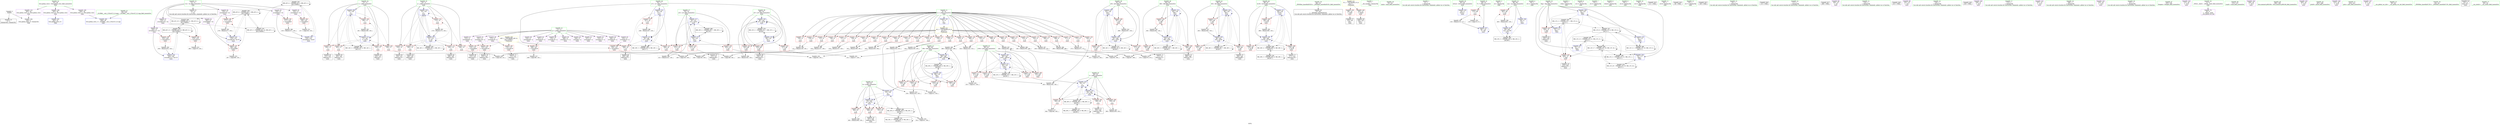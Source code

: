 digraph "SVFG" {
	label="SVFG";

	Node0x5569277d4e20 [shape=record,color=grey,label="{NodeID: 0\nNullPtr}"];
	Node0x5569277d4e20 -> Node0x5569277d5190[style=solid];
	Node0x5569277d4e20 -> Node0x5569277d7ec0[style=solid];
	Node0x5569277d7610 [shape=record,color=red,label="{NodeID: 194\n236\<--235\n\<--arrayidx53\nmain\n}"];
	Node0x5569277d7610 -> Node0x5569277e6c00[style=solid];
	Node0x5569277a82a0 [shape=record,color=red,label="{NodeID: 111\n129\<--8\n\<--n\nmain\n}"];
	Node0x5569277a82a0 -> Node0x5569277e5580[style=solid];
	Node0x5569277a9300 [shape=record,color=green,label="{NodeID: 28\n48\<--54\n_ZNSt8ios_base4InitD1Ev\<--_ZNSt8ios_base4InitD1Ev_field_insensitive\n}"];
	Node0x5569277a9300 -> Node0x5569277d53c0[style=solid];
	Node0x5569277e5d00 [shape=record,color=grey,label="{NodeID: 305\n324 = Binary(322, 323, )\n}"];
	Node0x5569277e5d00 -> Node0x5569277e8100[style=solid];
	Node0x5569277d8d90 [shape=record,color=blue,label="{NodeID: 222\n82\<--126\nj63\<--\nmain\n}"];
	Node0x5569277d8d90 -> Node0x5569277dbc60[style=dashed];
	Node0x5569277d8d90 -> Node0x5569277dbd30[style=dashed];
	Node0x5569277d8d90 -> Node0x5569277dbe00[style=dashed];
	Node0x5569277d8d90 -> Node0x5569277d9340[style=dashed];
	Node0x5569277d8d90 -> Node0x5569277ff6a0[style=dashed];
	Node0x5569277da810 [shape=record,color=red,label="{NodeID: 139\n99\<--20\n\<--stdin\nmain\n}"];
	Node0x5569277da810 -> Node0x5569277d54c0[style=solid];
	Node0x5569277d53c0 [shape=record,color=black,label="{NodeID: 56\n47\<--48\n\<--_ZNSt8ios_base4InitD1Ev\nCan only get source location for instruction, argument, global var or function.}"];
	Node0x5569277e8700 [shape=record,color=grey,label="{NodeID: 333\n335 = cmp(331, 334, )\n}"];
	Node0x5569277dbed0 [shape=record,color=red,label="{NodeID: 167\n262\<--84\n\<--i68\nmain\n}"];
	Node0x5569277dbed0 -> Node0x5569277e7080[style=solid];
	Node0x5569277d6ab0 [shape=record,color=purple,label="{NodeID: 84\n164\<--11\narrayidx18\<--g\nmain\n}"];
	Node0x5569277a1830 [shape=record,color=green,label="{NodeID: 1\n7\<--1\n__dso_handle\<--dummyObj\nGlob }"];
	Node0x5569277d76e0 [shape=record,color=red,label="{NodeID: 195\n274\<--273\n\<--arrayidx76\nmain\n}"];
	Node0x5569277d76e0 -> Node0x5569277d60f0[style=solid];
	Node0x5569277a8370 [shape=record,color=red,label="{NodeID: 112\n130\<--8\n\<--n\nmain\n}"];
	Node0x5569277a8370 -> Node0x5569277e5580[style=solid];
	Node0x5569277a93d0 [shape=record,color=green,label="{NodeID: 29\n61\<--62\nmain\<--main_field_insensitive\n}"];
	Node0x5569277e5e80 [shape=record,color=grey,label="{NodeID: 306\n222 = Binary(221, 126, )\n}"];
	Node0x5569277e5e80 -> Node0x5569277d8980[style=solid];
	Node0x5569277d8e60 [shape=record,color=blue,label="{NodeID: 223\n84\<--126\ni68\<--\nmain\n}"];
	Node0x5569277d8e60 -> Node0x5569277dbed0[style=dashed];
	Node0x5569277d8e60 -> Node0x5569277dbfa0[style=dashed];
	Node0x5569277d8e60 -> Node0x5569277dc070[style=dashed];
	Node0x5569277d8e60 -> Node0x5569277d8e60[style=dashed];
	Node0x5569277d8e60 -> Node0x5569277d9000[style=dashed];
	Node0x5569277d8e60 -> Node0x5569277ffba0[style=dashed];
	Node0x5569277da8e0 [shape=record,color=red,label="{NodeID: 140\n105\<--25\n\<--stdout\nmain\n}"];
	Node0x5569277da8e0 -> Node0x5569277d5590[style=solid];
	Node0x5569277d54c0 [shape=record,color=black,label="{NodeID: 57\n102\<--99\ncall\<--\nmain\n}"];
	Node0x5569277dbfa0 [shape=record,color=red,label="{NodeID: 168\n268\<--84\n\<--i68\nmain\n}"];
	Node0x5569277dbfa0 -> Node0x5569277d5f50[style=solid];
	Node0x5569277d6b80 [shape=record,color=purple,label="{NodeID: 85\n167\<--11\narrayidx20\<--g\nmain\n}"];
	Node0x5569277d6b80 -> Node0x5569277dd250[style=solid];
	Node0x5569277a5b10 [shape=record,color=green,label="{NodeID: 2\n9\<--1\n\<--dummyObj\nCan only get source location for instruction, argument, global var or function.}"];
	Node0x5569277d77b0 [shape=record,color=red,label="{NodeID: 196\n277\<--276\n\<--arrayidx78\nmain\n}"];
	Node0x5569277d77b0 -> Node0x5569277e4800[style=solid];
	Node0x5569277a8440 [shape=record,color=red,label="{NodeID: 113\n137\<--8\n\<--n\nmain\n}"];
	Node0x5569277a8440 -> Node0x5569277e5280[style=solid];
	Node0x5569277a94a0 [shape=record,color=green,label="{NodeID: 30\n64\<--65\nretval\<--retval_field_insensitive\nmain\n}"];
	Node0x5569277a94a0 -> Node0x5569277d7fc0[style=solid];
	Node0x5569277e6000 [shape=record,color=grey,label="{NodeID: 307\n360 = Binary(359, 126, )\n}"];
	Node0x5569277e6000 -> Node0x5569277e16d0[style=solid];
	Node0x5569277d8f30 [shape=record,color=blue,label="{NodeID: 224\n276\<--278\narrayidx78\<--inc79\nmain\n}"];
	Node0x5569277d8f30 -> Node0x5569277d77b0[style=dashed];
	Node0x5569277d8f30 -> Node0x5569277d7880[style=dashed];
	Node0x5569277d8f30 -> Node0x5569277d8f30[style=dashed];
	Node0x5569277d8f30 -> Node0x5569277faba0[style=dashed];
	Node0x5569277da9b0 [shape=record,color=red,label="{NodeID: 141\n115\<--66\n\<--T\nmain\n}"];
	Node0x5569277da9b0 -> Node0x5569277e5700[style=solid];
	Node0x5569277da9b0 -> Node0x5569277e7b00[style=solid];
	Node0x5569277d5590 [shape=record,color=black,label="{NodeID: 58\n108\<--105\ncall1\<--\nmain\n}"];
	Node0x5569277f3ea0 [shape=record,color=black,label="{NodeID: 335\nMR_42V_4 = PHI(MR_42V_5, MR_42V_3, )\npts\{150000 \}\n}"];
	Node0x5569277f3ea0 -> Node0x5569277d7540[style=dashed];
	Node0x5569277f3ea0 -> Node0x5569277d7610[style=dashed];
	Node0x5569277f3ea0 -> Node0x5569277d88b0[style=dashed];
	Node0x5569277f3ea0 -> Node0x5569277f3ea0[style=dashed];
	Node0x5569277f3ea0 -> Node0x5569277faba0[style=dashed];
	Node0x5569277dc070 [shape=record,color=red,label="{NodeID: 169\n281\<--84\n\<--i68\nmain\n}"];
	Node0x5569277dc070 -> Node0x5569277e4b00[style=solid];
	Node0x5569277d6c50 [shape=record,color=purple,label="{NodeID: 86\n210\<--11\narrayidx38\<--g\nmain\n}"];
	Node0x5569277a6440 [shape=record,color=green,label="{NodeID: 3\n16\<--1\n.str\<--dummyObj\nGlob }"];
	Node0x5569277d7880 [shape=record,color=red,label="{NodeID: 197\n296\<--295\n\<--arrayidx89\nmain\n}"];
	Node0x5569277d7880 -> Node0x5569277e7800[style=solid];
	Node0x5569277a8510 [shape=record,color=red,label="{NodeID: 114\n138\<--8\n\<--n\nmain\n}"];
	Node0x5569277a8510 -> Node0x5569277e5280[style=solid];
	Node0x5569277a9570 [shape=record,color=green,label="{NodeID: 31\n66\<--67\nT\<--T_field_insensitive\nmain\n}"];
	Node0x5569277a9570 -> Node0x5569277da9b0[style=solid];
	Node0x5569277a9570 -> Node0x5569277d8160[style=solid];
	Node0x5569277e6180 [shape=record,color=grey,label="{NodeID: 308\n316 = Binary(314, 315, )\n}"];
	Node0x5569277e6180 -> Node0x5569277e8280[style=solid];
	Node0x5569277d9000 [shape=record,color=blue,label="{NodeID: 225\n84\<--282\ni68\<--inc81\nmain\n}"];
	Node0x5569277d9000 -> Node0x5569277dbed0[style=dashed];
	Node0x5569277d9000 -> Node0x5569277dbfa0[style=dashed];
	Node0x5569277d9000 -> Node0x5569277dc070[style=dashed];
	Node0x5569277d9000 -> Node0x5569277d8e60[style=dashed];
	Node0x5569277d9000 -> Node0x5569277d9000[style=dashed];
	Node0x5569277d9000 -> Node0x5569277ffba0[style=dashed];
	Node0x5569277daa80 [shape=record,color=red,label="{NodeID: 142\n402\<--68\n\<--cas\nmain\n}"];
	Node0x5569277daa80 -> Node0x5569277e4680[style=solid];
	Node0x5569277d5660 [shape=record,color=black,label="{NodeID: 59\n143\<--142\nidxprom\<--\nmain\n}"];
	Node0x5569277dc140 [shape=record,color=red,label="{NodeID: 170\n287\<--86\n\<--i83\nmain\n}"];
	Node0x5569277dc140 -> Node0x5569277e6d80[style=solid];
	Node0x5569277d6d20 [shape=record,color=purple,label="{NodeID: 87\n213\<--11\narrayidx40\<--g\nmain\n}"];
	Node0x5569277d6d20 -> Node0x5569277d7470[style=solid];
	Node0x5569277a64d0 [shape=record,color=green,label="{NodeID: 4\n18\<--1\n.str.1\<--dummyObj\nGlob }"];
	Node0x5569277fd3a0 [shape=record,color=black,label="{NodeID: 364\nMR_10V_3 = PHI(MR_10V_4, MR_10V_2, )\npts\{69 \}\n}"];
	Node0x5569277fd3a0 -> Node0x5569277daa80[style=dashed];
	Node0x5569277fd3a0 -> Node0x5569277e1c80[style=dashed];
	Node0x5569277d7950 [shape=record,color=red,label="{NodeID: 198\n352\<--351\n\<--arrayidx119\nmain\n}"];
	Node0x5569277d7950 -> Node0x5569277d6430[style=solid];
	Node0x5569277d9490 [shape=record,color=red,label="{NodeID: 115\n157\<--8\n\<--n\nmain\n}"];
	Node0x5569277d9490 -> Node0x5569277e5b80[style=solid];
	Node0x5569277a9640 [shape=record,color=green,label="{NodeID: 32\n68\<--69\ncas\<--cas_field_insensitive\nmain\n}"];
	Node0x5569277a9640 -> Node0x5569277daa80[style=solid];
	Node0x5569277a9640 -> Node0x5569277d8090[style=solid];
	Node0x5569277a9640 -> Node0x5569277e1c80[style=solid];
	Node0x5569277e6300 [shape=record,color=grey,label="{NodeID: 309\n365 = Binary(364, 126, )\n}"];
	Node0x5569277e6300 -> Node0x5569277e17a0[style=solid];
	Node0x5569277d90d0 [shape=record,color=blue,label="{NodeID: 226\n86\<--126\ni83\<--\nmain\n}"];
	Node0x5569277d90d0 -> Node0x5569277dc140[style=dashed];
	Node0x5569277d90d0 -> Node0x5569277dc210[style=dashed];
	Node0x5569277d90d0 -> Node0x5569277dc2e0[style=dashed];
	Node0x5569277d90d0 -> Node0x5569277d90d0[style=dashed];
	Node0x5569277d90d0 -> Node0x5569277d9270[style=dashed];
	Node0x5569277d90d0 -> Node0x5569278000a0[style=dashed];
	Node0x5569277dab50 [shape=record,color=red,label="{NodeID: 143\n184\<--70\n\<--flag\nmain\n}"];
	Node0x5569277dab50 -> Node0x5569277d5b40[style=solid];
	Node0x5569277d5730 [shape=record,color=black,label="{NodeID: 60\n146\<--145\nidxprom8\<--\nmain\n}"];
	Node0x5569277dc210 [shape=record,color=red,label="{NodeID: 171\n293\<--86\n\<--i83\nmain\n}"];
	Node0x5569277dc210 -> Node0x5569277d61c0[style=solid];
	Node0x5569277d6df0 [shape=record,color=purple,label="{NodeID: 88\n270\<--11\narrayidx74\<--g\nmain\n}"];
	Node0x5569277a58f0 [shape=record,color=green,label="{NodeID: 5\n20\<--1\nstdin\<--dummyObj\nGlob }"];
	Node0x5569277fd8a0 [shape=record,color=black,label="{NodeID: 365\nMR_12V_2 = PHI(MR_12V_21, MR_12V_1, )\npts\{71 \}\n}"];
	Node0x5569277fd8a0 -> Node0x5569277d8230[style=dashed];
	Node0x5569277d7a20 [shape=record,color=red,label="{NodeID: 199\n355\<--354\n\<--arrayidx121\nmain\n}"];
	Node0x5569277d7a20 -> Node0x5569277e3f00[style=solid];
	Node0x5569277d9560 [shape=record,color=red,label="{NodeID: 116\n158\<--8\n\<--n\nmain\n}"];
	Node0x5569277d9560 -> Node0x5569277e5b80[style=solid];
	Node0x5569277a9710 [shape=record,color=green,label="{NodeID: 33\n70\<--71\nflag\<--flag_field_insensitive\nmain\n}"];
	Node0x5569277a9710 -> Node0x5569277dab50[style=solid];
	Node0x5569277a9710 -> Node0x5569277dac20[style=solid];
	Node0x5569277a9710 -> Node0x5569277d8230[style=solid];
	Node0x5569277a9710 -> Node0x5569277d84a0[style=solid];
	Node0x5569277a9710 -> Node0x5569277d8b20[style=solid];
	Node0x5569277a9710 -> Node0x5569277d91a0[style=solid];
	Node0x5569277a9710 -> Node0x5569277e1940[style=solid];
	Node0x5569277e6480 [shape=record,color=grey,label="{NodeID: 310\n308 = Binary(307, 126, )\n}"];
	Node0x5569277e6480 -> Node0x5569277d9340[style=solid];
	Node0x5569277d91a0 [shape=record,color=blue,label="{NodeID: 227\n70\<--172\nflag\<--\nmain\n}"];
	Node0x5569277d91a0 -> Node0x55692780a0e0[style=dashed];
	Node0x5569277dac20 [shape=record,color=red,label="{NodeID: 144\n409\<--70\n\<--flag\nmain\n}"];
	Node0x5569277dac20 -> Node0x5569277d65d0[style=solid];
	Node0x5569277d5800 [shape=record,color=black,label="{NodeID: 61\n151\<--150\nidxprom11\<--\nmain\n}"];
	Node0x5569277dc2e0 [shape=record,color=red,label="{NodeID: 172\n302\<--86\n\<--i83\nmain\n}"];
	Node0x5569277dc2e0 -> Node0x5569277e6780[style=solid];
	Node0x5569277d6ec0 [shape=record,color=purple,label="{NodeID: 89\n273\<--11\narrayidx76\<--g\nmain\n}"];
	Node0x5569277d6ec0 -> Node0x5569277d76e0[style=solid];
	Node0x5569277a5980 [shape=record,color=green,label="{NodeID: 6\n21\<--1\n.str.2\<--dummyObj\nGlob }"];
	Node0x5569277fdda0 [shape=record,color=black,label="{NodeID: 366\nMR_14V_2 = PHI(MR_14V_4, MR_14V_1, )\npts\{73 \}\n}"];
	Node0x5569277fdda0 -> Node0x5569277d8300[style=dashed];
	Node0x5569277e3c00 [shape=record,color=grey,label="{NodeID: 283\n343 = Binary(341, 342, )\n}"];
	Node0x5569277e3c00 -> Node0x5569277e6f00[style=solid];
	Node0x5569277d7af0 [shape=record,color=red,label="{NodeID: 200\n379\<--378\n\<--arrayidx135\nmain\n}"];
	Node0x5569277d7af0 -> Node0x5569277e7680[style=solid];
	Node0x5569277d9630 [shape=record,color=red,label="{NodeID: 117\n190\<--8\n\<--n\nmain\n}"];
	Node0x5569277d9630 -> Node0x5569277e4c80[style=solid];
	Node0x5569277a97e0 [shape=record,color=green,label="{NodeID: 34\n72\<--73\ni\<--i_field_insensitive\nmain\n}"];
	Node0x5569277a97e0 -> Node0x5569277dacf0[style=solid];
	Node0x5569277a97e0 -> Node0x5569277dadc0[style=solid];
	Node0x5569277a97e0 -> Node0x5569277dae90[style=solid];
	Node0x5569277a97e0 -> Node0x5569277daf60[style=solid];
	Node0x5569277a97e0 -> Node0x5569277db030[style=solid];
	Node0x5569277a97e0 -> Node0x5569277d8300[style=solid];
	Node0x5569277a97e0 -> Node0x5569277d8640[style=solid];
	Node0x5569277e6600 [shape=record,color=grey,label="{NodeID: 311\n373 = Binary(371, 372, )\n}"];
	Node0x5569277e6600 -> Node0x5569277e8400[style=solid];
	Node0x5569277d9270 [shape=record,color=blue,label="{NodeID: 228\n86\<--303\ni83\<--inc94\nmain\n}"];
	Node0x5569277d9270 -> Node0x5569277dc140[style=dashed];
	Node0x5569277d9270 -> Node0x5569277dc210[style=dashed];
	Node0x5569277d9270 -> Node0x5569277dc2e0[style=dashed];
	Node0x5569277d9270 -> Node0x5569277d90d0[style=dashed];
	Node0x5569277d9270 -> Node0x5569277d9270[style=dashed];
	Node0x5569277d9270 -> Node0x5569278000a0[style=dashed];
	Node0x5569277dacf0 [shape=record,color=red,label="{NodeID: 145\n128\<--72\n\<--i\nmain\n}"];
	Node0x5569277dacf0 -> Node0x5569277e7c80[style=solid];
	Node0x5569277d58d0 [shape=record,color=black,label="{NodeID: 62\n154\<--153\nidxprom13\<--\nmain\n}"];
	Node0x5569277dc3b0 [shape=record,color=red,label="{NodeID: 173\n313\<--88\n\<--i99\nmain\n}"];
	Node0x5569277dc3b0 -> Node0x5569277e8280[style=solid];
	Node0x5569277d6f90 [shape=record,color=purple,label="{NodeID: 90\n348\<--11\narrayidx117\<--g\nmain\n}"];
	Node0x5569277a6a40 [shape=record,color=green,label="{NodeID: 7\n23\<--1\n.str.3\<--dummyObj\nGlob }"];
	Node0x5569277fe2a0 [shape=record,color=black,label="{NodeID: 367\nMR_16V_2 = PHI(MR_16V_3, MR_16V_1, )\npts\{75 \}\n}"];
	Node0x5569277fe2a0 -> Node0x5569277d83d0[style=dashed];
	Node0x5569277fe2a0 -> Node0x5569277fe2a0[style=dashed];
	Node0x5569277e3d80 [shape=record,color=grey,label="{NodeID: 284\n243 = Binary(242, 126, )\n}"];
	Node0x5569277e3d80 -> Node0x5569277d8bf0[style=solid];
	Node0x5569277d7bc0 [shape=record,color=blue,label="{NodeID: 201\n8\<--9\nn\<--\nGlob }"];
	Node0x5569277d7bc0 -> Node0x55692780f1d0[style=dashed];
	Node0x5569277d9700 [shape=record,color=red,label="{NodeID: 118\n191\<--8\n\<--n\nmain\n}"];
	Node0x5569277d9700 -> Node0x5569277e4c80[style=solid];
	Node0x5569277a98b0 [shape=record,color=green,label="{NodeID: 35\n74\<--75\nj\<--j_field_insensitive\nmain\n}"];
	Node0x5569277a98b0 -> Node0x5569277db100[style=solid];
	Node0x5569277a98b0 -> Node0x5569277db1d0[style=solid];
	Node0x5569277a98b0 -> Node0x5569277db2a0[style=solid];
	Node0x5569277a98b0 -> Node0x5569277db370[style=solid];
	Node0x5569277a98b0 -> Node0x5569277db440[style=solid];
	Node0x5569277a98b0 -> Node0x5569277d83d0[style=solid];
	Node0x5569277a98b0 -> Node0x5569277d8570[style=solid];
	Node0x5569277e6780 [shape=record,color=grey,label="{NodeID: 312\n303 = Binary(302, 126, )\n}"];
	Node0x5569277e6780 -> Node0x5569277d9270[style=solid];
	Node0x5569277d9340 [shape=record,color=blue,label="{NodeID: 229\n82\<--308\nj63\<--inc97\nmain\n}"];
	Node0x5569277d9340 -> Node0x5569277dbc60[style=dashed];
	Node0x5569277d9340 -> Node0x5569277dbd30[style=dashed];
	Node0x5569277d9340 -> Node0x5569277dbe00[style=dashed];
	Node0x5569277d9340 -> Node0x5569277d9340[style=dashed];
	Node0x5569277d9340 -> Node0x5569277ff6a0[style=dashed];
	Node0x5569277dadc0 [shape=record,color=red,label="{NodeID: 146\n142\<--72\n\<--i\nmain\n}"];
	Node0x5569277dadc0 -> Node0x5569277d5660[style=solid];
	Node0x5569277d59a0 [shape=record,color=black,label="{NodeID: 63\n163\<--162\nidxprom17\<--\nmain\n}"];
	Node0x5569277dc480 [shape=record,color=red,label="{NodeID: 174\n328\<--88\n\<--i99\nmain\n}"];
	Node0x5569277dc480 -> Node0x5569277e1460[style=solid];
	Node0x5569277d7060 [shape=record,color=purple,label="{NodeID: 91\n351\<--11\narrayidx119\<--g\nmain\n}"];
	Node0x5569277d7060 -> Node0x5569277d7950[style=solid];
	Node0x5569277a6ad0 [shape=record,color=green,label="{NodeID: 8\n25\<--1\nstdout\<--dummyObj\nGlob }"];
	Node0x5569277fe7a0 [shape=record,color=black,label="{NodeID: 368\nMR_18V_2 = PHI(MR_18V_6, MR_18V_1, )\npts\{77 \}\n}"];
	Node0x5569277fe7a0 -> Node0x5569277d8710[style=dashed];
	Node0x5569277fe7a0 -> Node0x5569277fe7a0[style=dashed];
	Node0x5569277e3f00 [shape=record,color=grey,label="{NodeID: 285\n356 = Binary(355, 126, )\n}"];
	Node0x5569277e3f00 -> Node0x5569277e1600[style=solid];
	Node0x5569277d7cc0 [shape=record,color=blue,label="{NodeID: 202\n443\<--35\nllvm.global_ctors_0\<--\nGlob }"];
	Node0x5569277d97d0 [shape=record,color=red,label="{NodeID: 119\n203\<--8\n\<--n\nmain\n}"];
	Node0x5569277d97d0 -> Node0x5569277e4980[style=solid];
	Node0x5569277a6c20 [shape=record,color=green,label="{NodeID: 36\n76\<--77\ni27\<--i27_field_insensitive\nmain\n}"];
	Node0x5569277a6c20 -> Node0x5569277db510[style=solid];
	Node0x5569277a6c20 -> Node0x5569277db5e0[style=solid];
	Node0x5569277a6c20 -> Node0x5569277db6b0[style=solid];
	Node0x5569277a6c20 -> Node0x5569277d8710[style=solid];
	Node0x5569277a6c20 -> Node0x5569277d8cc0[style=solid];
	Node0x5569277e6900 [shape=record,color=grey,label="{NodeID: 313\n230 = Binary(228, 229, )\n}"];
	Node0x5569277e6900 -> Node0x5569277e8580[style=solid];
	Node0x5569277e1340 [shape=record,color=blue,label="{NodeID: 230\n88\<--126\ni99\<--\nmain\n}"];
	Node0x5569277e1340 -> Node0x5569277dc3b0[style=dashed];
	Node0x5569277e1340 -> Node0x5569277dc480[style=dashed];
	Node0x5569277e1340 -> Node0x5569277dc550[style=dashed];
	Node0x5569277e1340 -> Node0x5569277dc620[style=dashed];
	Node0x5569277e1340 -> Node0x5569277e1bb0[style=dashed];
	Node0x5569277e1340 -> Node0x5569278005a0[style=dashed];
	Node0x5569277dae90 [shape=record,color=red,label="{NodeID: 147\n150\<--72\n\<--i\nmain\n}"];
	Node0x5569277dae90 -> Node0x5569277d5800[style=solid];
	Node0x5569277d5a70 [shape=record,color=black,label="{NodeID: 64\n166\<--165\nidxprom19\<--\nmain\n}"];
	Node0x5569277dc550 [shape=record,color=red,label="{NodeID: 175\n332\<--88\n\<--i99\nmain\n}"];
	Node0x5569277dc550 -> Node0x5569277e6a80[style=solid];
	Node0x5569277d7130 [shape=record,color=purple,label="{NodeID: 92\n216\<--13\narrayidx42\<--vis\nmain\n}"];
	Node0x5569277d7130 -> Node0x5569277d7540[style=solid];
	Node0x5569277d7130 -> Node0x5569277d88b0[style=solid];
	Node0x5569277a6740 [shape=record,color=green,label="{NodeID: 9\n26\<--1\n.str.4\<--dummyObj\nGlob }"];
	Node0x5569277feca0 [shape=record,color=black,label="{NodeID: 369\nMR_20V_2 = PHI(MR_20V_7, MR_20V_1, )\npts\{79 \}\n}"];
	Node0x5569277feca0 -> Node0x5569277d87e0[style=dashed];
	Node0x5569277feca0 -> Node0x5569277feca0[style=dashed];
	Node0x5569277e4080 [shape=record,color=grey,label="{NodeID: 286\n248 = Binary(247, 126, )\n}"];
	Node0x5569277e4080 -> Node0x5569277d8cc0[style=solid];
	Node0x5569277d7dc0 [shape=record,color=blue,label="{NodeID: 203\n444\<--36\nllvm.global_ctors_1\<--_GLOBAL__sub_I_LTzycLT_0_0.cpp\nGlob }"];
	Node0x5569277d98a0 [shape=record,color=red,label="{NodeID: 120\n204\<--8\n\<--n\nmain\n}"];
	Node0x5569277d98a0 -> Node0x5569277e4980[style=solid];
	Node0x5569277a6cf0 [shape=record,color=green,label="{NodeID: 37\n78\<--79\nj32\<--j32_field_insensitive\nmain\n}"];
	Node0x5569277a6cf0 -> Node0x5569277db780[style=solid];
	Node0x5569277a6cf0 -> Node0x5569277db850[style=solid];
	Node0x5569277a6cf0 -> Node0x5569277db920[style=solid];
	Node0x5569277a6cf0 -> Node0x5569277d87e0[style=solid];
	Node0x5569277a6cf0 -> Node0x5569277d8980[style=solid];
	Node0x55692780a0e0 [shape=record,color=black,label="{NodeID: 397\nMR_12V_13 = PHI(MR_12V_15, MR_12V_12, )\npts\{71 \}\n}"];
	Node0x55692780a0e0 -> Node0x5569277dac20[style=dashed];
	Node0x55692780a0e0 -> Node0x5569277d91a0[style=dashed];
	Node0x55692780a0e0 -> Node0x5569277fd8a0[style=dashed];
	Node0x55692780a0e0 -> Node0x55692780a0e0[style=dashed];
	Node0x55692780a0e0 -> Node0x55692780c3b0[style=dashed];
	Node0x5569277e6a80 [shape=record,color=grey,label="{NodeID: 314\n334 = Binary(332, 333, )\n}"];
	Node0x5569277e6a80 -> Node0x5569277e8700[style=solid];
	Node0x5569277e13d0 [shape=record,color=blue,label="{NodeID: 231\n90\<--126\nj104\<--\nmain\n}"];
	Node0x5569277e13d0 -> Node0x5569277dc6f0[style=dashed];
	Node0x5569277e13d0 -> Node0x5569277dc7c0[style=dashed];
	Node0x5569277e13d0 -> Node0x5569277dc890[style=dashed];
	Node0x5569277e13d0 -> Node0x5569277dc960[style=dashed];
	Node0x5569277e13d0 -> Node0x5569277e13d0[style=dashed];
	Node0x5569277e13d0 -> Node0x5569277e1ae0[style=dashed];
	Node0x5569277e13d0 -> Node0x556927800aa0[style=dashed];
	Node0x5569277daf60 [shape=record,color=red,label="{NodeID: 148\n162\<--72\n\<--i\nmain\n}"];
	Node0x5569277daf60 -> Node0x5569277d59a0[style=solid];
	Node0x5569277d5b40 [shape=record,color=black,label="{NodeID: 65\n185\<--184\ntobool25\<--\nmain\n}"];
	Node0x5569277dc620 [shape=record,color=red,label="{NodeID: 176\n397\<--88\n\<--i99\nmain\n}"];
	Node0x5569277dc620 -> Node0x5569277e5400[style=solid];
	Node0x5569277d7200 [shape=record,color=purple,label="{NodeID: 93\n235\<--13\narrayidx53\<--vis\nmain\n}"];
	Node0x5569277d7200 -> Node0x5569277d7610[style=solid];
	Node0x5569277a67d0 [shape=record,color=green,label="{NodeID: 10\n28\<--1\n.str.5\<--dummyObj\nGlob }"];
	Node0x556927827da0 [shape=record,color=black,label="{NodeID: 453\n111 = PHI()\n}"];
	Node0x5569277ff1a0 [shape=record,color=black,label="{NodeID: 370\nMR_22V_2 = PHI(MR_22V_7, MR_22V_1, )\npts\{81 \}\n}"];
	Node0x5569277ff1a0 -> Node0x5569277d8a50[style=dashed];
	Node0x5569277ff1a0 -> Node0x5569277ff1a0[style=dashed];
	Node0x5569277e4200 [shape=record,color=grey,label="{NodeID: 287\n256 = Binary(254, 255, )\n}"];
	Node0x5569277e4200 -> Node0x5569277e7200[style=solid];
	Node0x5569277d7ec0 [shape=record,color=blue, style = dotted,label="{NodeID: 204\n445\<--3\nllvm.global_ctors_2\<--dummyVal\nGlob }"];
	Node0x5569277d9970 [shape=record,color=red,label="{NodeID: 121\n228\<--8\n\<--n\nmain\n}"];
	Node0x5569277d9970 -> Node0x5569277e6900[style=solid];
	Node0x5569277a6dc0 [shape=record,color=green,label="{NodeID: 38\n80\<--81\nj47\<--j47_field_insensitive\nmain\n}"];
	Node0x5569277a6dc0 -> Node0x5569277db9f0[style=solid];
	Node0x5569277a6dc0 -> Node0x5569277dbac0[style=solid];
	Node0x5569277a6dc0 -> Node0x5569277dbb90[style=solid];
	Node0x5569277a6dc0 -> Node0x5569277d8a50[style=solid];
	Node0x5569277a6dc0 -> Node0x5569277d8bf0[style=solid];
	Node0x5569277e6c00 [shape=record,color=grey,label="{NodeID: 315\n237 = cmp(236, 126, )\n}"];
	Node0x5569277e1460 [shape=record,color=blue,label="{NodeID: 232\n92\<--328\nk\<--\nmain\n}"];
	Node0x5569277e1460 -> Node0x5569277dca30[style=dashed];
	Node0x5569277e1460 -> Node0x5569277dcb00[style=dashed];
	Node0x5569277e1460 -> Node0x5569277dcbd0[style=dashed];
	Node0x5569277e1460 -> Node0x5569277e17a0[style=dashed];
	Node0x5569277e1460 -> Node0x55692780cdb0[style=dashed];
	Node0x5569277db030 [shape=record,color=red,label="{NodeID: 149\n180\<--72\n\<--i\nmain\n}"];
	Node0x5569277db030 -> Node0x5569277e5880[style=solid];
	Node0x5569277d5c10 [shape=record,color=black,label="{NodeID: 66\n209\<--208\nidxprom37\<--\nmain\n}"];
	Node0x5569277dc6f0 [shape=record,color=red,label="{NodeID: 177\n321\<--90\n\<--j104\nmain\n}"];
	Node0x5569277dc6f0 -> Node0x5569277e8100[style=solid];
	Node0x5569277d72d0 [shape=record,color=purple,label="{NodeID: 94\n276\<--13\narrayidx78\<--vis\nmain\n}"];
	Node0x5569277d72d0 -> Node0x5569277d77b0[style=solid];
	Node0x5569277d72d0 -> Node0x5569277d8f30[style=solid];
	Node0x5569277a68a0 [shape=record,color=green,label="{NodeID: 11\n30\<--1\n.str.6\<--dummyObj\nGlob }"];
	Node0x556927827ea0 [shape=record,color=black,label="{NodeID: 454\n46 = PHI()\n}"];
	Node0x5569277ff6a0 [shape=record,color=black,label="{NodeID: 371\nMR_24V_2 = PHI(MR_24V_6, MR_24V_1, )\npts\{83 \}\n}"];
	Node0x5569277ff6a0 -> Node0x5569277d8d90[style=dashed];
	Node0x5569277ff6a0 -> Node0x5569277ff6a0[style=dashed];
	Node0x5569277e4380 [shape=record,color=grey,label="{NodeID: 288\n218 = Binary(217, 126, )\n}"];
	Node0x5569277e4380 -> Node0x5569277d88b0[style=solid];
	Node0x5569277d7fc0 [shape=record,color=blue,label="{NodeID: 205\n64\<--9\nretval\<--\nmain\n}"];
	Node0x5569277d9a40 [shape=record,color=red,label="{NodeID: 122\n229\<--8\n\<--n\nmain\n}"];
	Node0x5569277d9a40 -> Node0x5569277e6900[style=solid];
	Node0x5569277a6e90 [shape=record,color=green,label="{NodeID: 39\n82\<--83\nj63\<--j63_field_insensitive\nmain\n}"];
	Node0x5569277a6e90 -> Node0x5569277dbc60[style=solid];
	Node0x5569277a6e90 -> Node0x5569277dbd30[style=solid];
	Node0x5569277a6e90 -> Node0x5569277dbe00[style=solid];
	Node0x5569277a6e90 -> Node0x5569277d8d90[style=solid];
	Node0x5569277a6e90 -> Node0x5569277d9340[style=solid];
	Node0x5569277e6d80 [shape=record,color=grey,label="{NodeID: 316\n291 = cmp(287, 290, )\n}"];
	Node0x5569277e1530 [shape=record,color=blue,label="{NodeID: 233\n94\<--337\nl\<--\nmain\n}"];
	Node0x5569277e1530 -> Node0x5569277dcca0[style=dashed];
	Node0x5569277e1530 -> Node0x5569277dcd70[style=dashed];
	Node0x5569277e1530 -> Node0x5569277dce40[style=dashed];
	Node0x5569277e1530 -> Node0x5569277e1530[style=dashed];
	Node0x5569277e1530 -> Node0x5569277e16d0[style=dashed];
	Node0x5569277e1530 -> Node0x55692780d2b0[style=dashed];
	Node0x5569277db100 [shape=record,color=red,label="{NodeID: 150\n136\<--74\n\<--j\nmain\n}"];
	Node0x5569277db100 -> Node0x5569277e7980[style=solid];
	Node0x5569277d5ce0 [shape=record,color=black,label="{NodeID: 67\n212\<--211\nidxprom39\<--\nmain\n}"];
	Node0x5569277dc7c0 [shape=record,color=red,label="{NodeID: 178\n337\<--90\n\<--j104\nmain\n}"];
	Node0x5569277dc7c0 -> Node0x5569277e1530[style=solid];
	Node0x5569277d73a0 [shape=record,color=purple,label="{NodeID: 95\n295\<--13\narrayidx89\<--vis\nmain\n}"];
	Node0x5569277d73a0 -> Node0x5569277d7880[style=solid];
	Node0x5569277a1b30 [shape=record,color=green,label="{NodeID: 12\n32\<--1\n.str.7\<--dummyObj\nGlob }"];
	Node0x556927827fa0 [shape=record,color=black,label="{NodeID: 455\n149 = PHI()\n}"];
	Node0x5569277ffba0 [shape=record,color=black,label="{NodeID: 372\nMR_26V_2 = PHI(MR_26V_7, MR_26V_1, )\npts\{85 \}\n}"];
	Node0x5569277ffba0 -> Node0x5569277d8e60[style=dashed];
	Node0x5569277ffba0 -> Node0x5569277ffba0[style=dashed];
	Node0x5569277e4500 [shape=record,color=grey,label="{NodeID: 289\n265 = Binary(263, 264, )\n}"];
	Node0x5569277e4500 -> Node0x5569277e7080[style=solid];
	Node0x5569277d8090 [shape=record,color=blue,label="{NodeID: 206\n68\<--9\ncas\<--\nmain\n}"];
	Node0x5569277d8090 -> Node0x5569277fd3a0[style=dashed];
	Node0x5569277d9b10 [shape=record,color=red,label="{NodeID: 123\n254\<--8\n\<--n\nmain\n}"];
	Node0x5569277d9b10 -> Node0x5569277e4200[style=solid];
	Node0x5569277a6f60 [shape=record,color=green,label="{NodeID: 40\n84\<--85\ni68\<--i68_field_insensitive\nmain\n}"];
	Node0x5569277a6f60 -> Node0x5569277dbed0[style=solid];
	Node0x5569277a6f60 -> Node0x5569277dbfa0[style=solid];
	Node0x5569277a6f60 -> Node0x5569277dc070[style=solid];
	Node0x5569277a6f60 -> Node0x5569277d8e60[style=solid];
	Node0x5569277a6f60 -> Node0x5569277d9000[style=solid];
	Node0x5569277e6f00 [shape=record,color=grey,label="{NodeID: 317\n344 = cmp(340, 343, )\n}"];
	Node0x5569277e1600 [shape=record,color=blue,label="{NodeID: 234\n354\<--356\narrayidx121\<--inc122\nmain\n}"];
	Node0x5569277e1600 -> Node0x556927802da0[style=dashed];
	Node0x5569277db1d0 [shape=record,color=red,label="{NodeID: 151\n145\<--74\n\<--j\nmain\n}"];
	Node0x5569277db1d0 -> Node0x5569277d5730[style=solid];
	Node0x5569277d5db0 [shape=record,color=black,label="{NodeID: 68\n215\<--214\nidxprom41\<--\nmain\n}"];
	Node0x5569277dc890 [shape=record,color=red,label="{NodeID: 179\n341\<--90\n\<--j104\nmain\n}"];
	Node0x5569277dc890 -> Node0x5569277e3c00[style=solid];
	Node0x5569277a75e0 [shape=record,color=purple,label="{NodeID: 96\n354\<--13\narrayidx121\<--vis\nmain\n}"];
	Node0x5569277a75e0 -> Node0x5569277d7a20[style=solid];
	Node0x5569277a75e0 -> Node0x5569277e1600[style=solid];
	Node0x5569277a1c00 [shape=record,color=green,label="{NodeID: 13\n35\<--1\n\<--dummyObj\nCan only get source location for instruction, argument, global var or function.}"];
	Node0x5569278280a0 [shape=record,color=black,label="{NodeID: 456\n122 = PHI()\n}"];
	Node0x5569278000a0 [shape=record,color=black,label="{NodeID: 373\nMR_28V_2 = PHI(MR_28V_7, MR_28V_1, )\npts\{87 \}\n}"];
	Node0x5569278000a0 -> Node0x5569277d90d0[style=dashed];
	Node0x5569278000a0 -> Node0x5569278000a0[style=dashed];
	Node0x5569277e4680 [shape=record,color=grey,label="{NodeID: 290\n403 = Binary(402, 126, )\n}"];
	Node0x5569277e4680 -> Node0x5569277e1c80[style=solid];
	Node0x5569277d8160 [shape=record,color=blue,label="{NodeID: 207\n66\<--116\nT\<--dec\nmain\n}"];
	Node0x5569277d8160 -> Node0x5569277da9b0[style=dashed];
	Node0x5569277d8160 -> Node0x5569277d8160[style=dashed];
	Node0x5569277d9be0 [shape=record,color=red,label="{NodeID: 124\n255\<--8\n\<--n\nmain\n}"];
	Node0x5569277d9be0 -> Node0x5569277e4200[style=solid];
	Node0x5569277a7030 [shape=record,color=green,label="{NodeID: 41\n86\<--87\ni83\<--i83_field_insensitive\nmain\n}"];
	Node0x5569277a7030 -> Node0x5569277dc140[style=solid];
	Node0x5569277a7030 -> Node0x5569277dc210[style=solid];
	Node0x5569277a7030 -> Node0x5569277dc2e0[style=solid];
	Node0x5569277a7030 -> Node0x5569277d90d0[style=solid];
	Node0x5569277a7030 -> Node0x5569277d9270[style=solid];
	Node0x5569277e7080 [shape=record,color=grey,label="{NodeID: 318\n266 = cmp(262, 265, )\n}"];
	Node0x5569277e16d0 [shape=record,color=blue,label="{NodeID: 235\n94\<--360\nl\<--inc124\nmain\n}"];
	Node0x5569277e16d0 -> Node0x5569277dcca0[style=dashed];
	Node0x5569277e16d0 -> Node0x5569277dcd70[style=dashed];
	Node0x5569277e16d0 -> Node0x5569277dce40[style=dashed];
	Node0x5569277e16d0 -> Node0x5569277e1530[style=dashed];
	Node0x5569277e16d0 -> Node0x5569277e16d0[style=dashed];
	Node0x5569277e16d0 -> Node0x55692780d2b0[style=dashed];
	Node0x5569277db2a0 [shape=record,color=red,label="{NodeID: 152\n153\<--74\n\<--j\nmain\n}"];
	Node0x5569277db2a0 -> Node0x5569277d58d0[style=solid];
	Node0x5569277d5e80 [shape=record,color=black,label="{NodeID: 69\n234\<--233\nidxprom52\<--\nmain\n}"];
	Node0x5569277dc960 [shape=record,color=red,label="{NodeID: 180\n391\<--90\n\<--j104\nmain\n}"];
	Node0x5569277dc960 -> Node0x5569277e5100[style=solid];
	Node0x5569277a76b0 [shape=record,color=purple,label="{NodeID: 97\n378\<--13\narrayidx135\<--vis\nmain\n}"];
	Node0x5569277a76b0 -> Node0x5569277d7af0[style=solid];
	Node0x5569277a1cd0 [shape=record,color=green,label="{NodeID: 14\n117\<--1\n\<--dummyObj\nCan only get source location for instruction, argument, global var or function.}"];
	Node0x5569278281a0 [shape=record,color=black,label="{NodeID: 457\n406 = PHI()\n}"];
	Node0x5569278005a0 [shape=record,color=black,label="{NodeID: 374\nMR_30V_2 = PHI(MR_30V_6, MR_30V_1, )\npts\{89 \}\n}"];
	Node0x5569278005a0 -> Node0x5569277e1340[style=dashed];
	Node0x5569278005a0 -> Node0x5569278005a0[style=dashed];
	Node0x5569277e4800 [shape=record,color=grey,label="{NodeID: 291\n278 = Binary(277, 126, )\n}"];
	Node0x5569277e4800 -> Node0x5569277d8f30[style=solid];
	Node0x5569277d8230 [shape=record,color=blue,label="{NodeID: 208\n70\<--124\nflag\<--\nmain\n}"];
	Node0x5569277d8230 -> Node0x5569277dab50[style=dashed];
	Node0x5569277d8230 -> Node0x5569277dac20[style=dashed];
	Node0x5569277d8230 -> Node0x5569277f8da0[style=dashed];
	Node0x5569277d8230 -> Node0x5569277fb0a0[style=dashed];
	Node0x5569277d8230 -> Node0x5569277fd8a0[style=dashed];
	Node0x5569277d9cb0 [shape=record,color=red,label="{NodeID: 125\n263\<--8\n\<--n\nmain\n}"];
	Node0x5569277d9cb0 -> Node0x5569277e4500[style=solid];
	Node0x5569277a7100 [shape=record,color=green,label="{NodeID: 42\n88\<--89\ni99\<--i99_field_insensitive\nmain\n}"];
	Node0x5569277a7100 -> Node0x5569277dc3b0[style=solid];
	Node0x5569277a7100 -> Node0x5569277dc480[style=solid];
	Node0x5569277a7100 -> Node0x5569277dc550[style=solid];
	Node0x5569277a7100 -> Node0x5569277dc620[style=solid];
	Node0x5569277a7100 -> Node0x5569277e1340[style=solid];
	Node0x5569277a7100 -> Node0x5569277e1bb0[style=solid];
	Node0x5569277e7200 [shape=record,color=grey,label="{NodeID: 319\n257 = cmp(253, 256, )\n}"];
	Node0x5569277e17a0 [shape=record,color=blue,label="{NodeID: 236\n92\<--365\nk\<--inc127\nmain\n}"];
	Node0x5569277e17a0 -> Node0x5569277dca30[style=dashed];
	Node0x5569277e17a0 -> Node0x5569277dcb00[style=dashed];
	Node0x5569277e17a0 -> Node0x5569277dcbd0[style=dashed];
	Node0x5569277e17a0 -> Node0x5569277e17a0[style=dashed];
	Node0x5569277e17a0 -> Node0x55692780cdb0[style=dashed];
	Node0x5569277db370 [shape=record,color=red,label="{NodeID: 153\n165\<--74\n\<--j\nmain\n}"];
	Node0x5569277db370 -> Node0x5569277d5a70[style=solid];
	Node0x5569277d5f50 [shape=record,color=black,label="{NodeID: 70\n269\<--268\nidxprom73\<--\nmain\n}"];
	Node0x556927810190 [shape=record,color=yellow,style=double,label="{NodeID: 430\n40V_1 = ENCHI(MR_40V_0)\npts\{120000 \}\nFun[main]}"];
	Node0x556927810190 -> Node0x5569277dd180[style=dashed];
	Node0x556927810190 -> Node0x5569277dd250[style=dashed];
	Node0x556927810190 -> Node0x5569277d7470[style=dashed];
	Node0x556927810190 -> Node0x5569277d76e0[style=dashed];
	Node0x556927810190 -> Node0x5569277d7950[style=dashed];
	Node0x5569277dca30 [shape=record,color=red,label="{NodeID: 181\n331\<--92\n\<--k\nmain\n}"];
	Node0x5569277dca30 -> Node0x5569277e8700[style=solid];
	Node0x5569277a7780 [shape=record,color=purple,label="{NodeID: 98\n100\<--16\n\<--.str\nmain\n}"];
	Node0x5569277a1da0 [shape=record,color=green,label="{NodeID: 15\n124\<--1\n\<--dummyObj\nCan only get source location for instruction, argument, global var or function.}"];
	Node0x5569278282a0 [shape=record,color=black,label="{NodeID: 458\n413 = PHI()\n}"];
	Node0x556927800aa0 [shape=record,color=black,label="{NodeID: 375\nMR_32V_2 = PHI(MR_32V_7, MR_32V_1, )\npts\{91 \}\n}"];
	Node0x556927800aa0 -> Node0x5569277e13d0[style=dashed];
	Node0x556927800aa0 -> Node0x556927800aa0[style=dashed];
	Node0x5569277e4980 [shape=record,color=grey,label="{NodeID: 292\n205 = Binary(203, 204, )\n}"];
	Node0x5569277e4980 -> Node0x5569277e7380[style=solid];
	Node0x5569277d8300 [shape=record,color=blue,label="{NodeID: 209\n72\<--126\ni\<--\nmain\n}"];
	Node0x5569277d8300 -> Node0x5569277dacf0[style=dashed];
	Node0x5569277d8300 -> Node0x5569277dadc0[style=dashed];
	Node0x5569277d8300 -> Node0x5569277dae90[style=dashed];
	Node0x5569277d8300 -> Node0x5569277daf60[style=dashed];
	Node0x5569277d8300 -> Node0x5569277db030[style=dashed];
	Node0x5569277d8300 -> Node0x5569277d8640[style=dashed];
	Node0x5569277d8300 -> Node0x5569277fdda0[style=dashed];
	Node0x5569277d9d80 [shape=record,color=red,label="{NodeID: 126\n264\<--8\n\<--n\nmain\n}"];
	Node0x5569277d9d80 -> Node0x5569277e4500[style=solid];
	Node0x5569277a71d0 [shape=record,color=green,label="{NodeID: 43\n90\<--91\nj104\<--j104_field_insensitive\nmain\n}"];
	Node0x5569277a71d0 -> Node0x5569277dc6f0[style=solid];
	Node0x5569277a71d0 -> Node0x5569277dc7c0[style=solid];
	Node0x5569277a71d0 -> Node0x5569277dc890[style=solid];
	Node0x5569277a71d0 -> Node0x5569277dc960[style=solid];
	Node0x5569277a71d0 -> Node0x5569277e13d0[style=solid];
	Node0x5569277a71d0 -> Node0x5569277e1ae0[style=solid];
	Node0x5569277e7380 [shape=record,color=grey,label="{NodeID: 320\n206 = cmp(202, 205, )\n}"];
	Node0x5569277e1870 [shape=record,color=blue,label="{NodeID: 237\n96\<--126\nk129\<--\nmain\n}"];
	Node0x5569277e1870 -> Node0x5569277dcf10[style=dashed];
	Node0x5569277e1870 -> Node0x5569277dcfe0[style=dashed];
	Node0x5569277e1870 -> Node0x5569277dd0b0[style=dashed];
	Node0x5569277e1870 -> Node0x5569277e1a10[style=dashed];
	Node0x5569277e1870 -> Node0x55692780d7b0[style=dashed];
	Node0x5569277db440 [shape=record,color=red,label="{NodeID: 154\n175\<--74\n\<--j\nmain\n}"];
	Node0x5569277db440 -> Node0x5569277e5a00[style=solid];
	Node0x5569277d6020 [shape=record,color=black,label="{NodeID: 71\n272\<--271\nidxprom75\<--\nmain\n}"];
	Node0x5569277dcb00 [shape=record,color=red,label="{NodeID: 182\n346\<--92\n\<--k\nmain\n}"];
	Node0x5569277dcb00 -> Node0x5569277d6290[style=solid];
	Node0x5569277a7850 [shape=record,color=purple,label="{NodeID: 99\n101\<--18\n\<--.str.1\nmain\n}"];
	Node0x5569277a6040 [shape=record,color=green,label="{NodeID: 16\n126\<--1\n\<--dummyObj\nCan only get source location for instruction, argument, global var or function.}"];
	Node0x5569278283a0 [shape=record,color=black,label="{NodeID: 459\n418 = PHI()\n}"];
	Node0x556927800fa0 [shape=record,color=black,label="{NodeID: 376\nMR_34V_2 = PHI(MR_34V_8, MR_34V_1, )\npts\{93 \}\n}"];
	Node0x556927800fa0 -> Node0x556927800fa0[style=dashed];
	Node0x556927800fa0 -> Node0x55692780cdb0[style=dashed];
	Node0x5569277e4b00 [shape=record,color=grey,label="{NodeID: 293\n282 = Binary(281, 126, )\n}"];
	Node0x5569277e4b00 -> Node0x5569277d9000[style=solid];
	Node0x5569277d83d0 [shape=record,color=blue,label="{NodeID: 210\n74\<--126\nj\<--\nmain\n}"];
	Node0x5569277d83d0 -> Node0x5569277db100[style=dashed];
	Node0x5569277d83d0 -> Node0x5569277db1d0[style=dashed];
	Node0x5569277d83d0 -> Node0x5569277db2a0[style=dashed];
	Node0x5569277d83d0 -> Node0x5569277db370[style=dashed];
	Node0x5569277d83d0 -> Node0x5569277db440[style=dashed];
	Node0x5569277d83d0 -> Node0x5569277d83d0[style=dashed];
	Node0x5569277d83d0 -> Node0x5569277d8570[style=dashed];
	Node0x5569277d83d0 -> Node0x5569277fe2a0[style=dashed];
	Node0x5569277d9e50 [shape=record,color=red,label="{NodeID: 127\n288\<--8\n\<--n\nmain\n}"];
	Node0x5569277d9e50 -> Node0x5569277e4f80[style=solid];
	Node0x5569277a72a0 [shape=record,color=green,label="{NodeID: 44\n92\<--93\nk\<--k_field_insensitive\nmain\n}"];
	Node0x5569277a72a0 -> Node0x5569277dca30[style=solid];
	Node0x5569277a72a0 -> Node0x5569277dcb00[style=solid];
	Node0x5569277a72a0 -> Node0x5569277dcbd0[style=solid];
	Node0x5569277a72a0 -> Node0x5569277e1460[style=solid];
	Node0x5569277a72a0 -> Node0x5569277e17a0[style=solid];
	Node0x55692780c3b0 [shape=record,color=black,label="{NodeID: 404\nMR_12V_17 = PHI(MR_12V_18, MR_12V_16, )\npts\{71 \}\n}"];
	Node0x55692780c3b0 -> Node0x5569277dac20[style=dashed];
	Node0x55692780c3b0 -> Node0x5569277e1940[style=dashed];
	Node0x55692780c3b0 -> Node0x5569277fd8a0[style=dashed];
	Node0x55692780c3b0 -> Node0x55692780c3b0[style=dashed];
	Node0x55692780c3b0 -> Node0x55692780e1b0[style=dashed];
	Node0x5569277e7500 [shape=record,color=grey,label="{NodeID: 321\n193 = cmp(189, 192, )\n}"];
	Node0x5569277e1940 [shape=record,color=blue,label="{NodeID: 238\n70\<--172\nflag\<--\nmain\n}"];
	Node0x5569277e1940 -> Node0x55692780e1b0[style=dashed];
	Node0x5569277db510 [shape=record,color=red,label="{NodeID: 155\n189\<--76\n\<--i27\nmain\n}"];
	Node0x5569277db510 -> Node0x5569277e7500[style=solid];
	Node0x5569277d60f0 [shape=record,color=black,label="{NodeID: 72\n275\<--274\nidxprom77\<--\nmain\n}"];
	Node0x5569277dcbd0 [shape=record,color=red,label="{NodeID: 183\n364\<--92\n\<--k\nmain\n}"];
	Node0x5569277dcbd0 -> Node0x5569277e6300[style=solid];
	Node0x5569277a7920 [shape=record,color=purple,label="{NodeID: 100\n106\<--21\n\<--.str.2\nmain\n}"];
	Node0x5569277a6110 [shape=record,color=green,label="{NodeID: 17\n172\<--1\n\<--dummyObj\nCan only get source location for instruction, argument, global var or function.}"];
	Node0x5569278014a0 [shape=record,color=black,label="{NodeID: 377\nMR_36V_2 = PHI(MR_36V_9, MR_36V_1, )\npts\{95 \}\n}"];
	Node0x5569278014a0 -> Node0x5569278014a0[style=dashed];
	Node0x5569278014a0 -> Node0x55692780d2b0[style=dashed];
	Node0x5569277e4c80 [shape=record,color=grey,label="{NodeID: 294\n192 = Binary(190, 191, )\n}"];
	Node0x5569277e4c80 -> Node0x5569277e7500[style=solid];
	Node0x5569277d84a0 [shape=record,color=blue,label="{NodeID: 211\n70\<--172\nflag\<--\nmain\n}"];
	Node0x5569277d84a0 -> Node0x5569277f8da0[style=dashed];
	Node0x5569277d9f20 [shape=record,color=red,label="{NodeID: 128\n289\<--8\n\<--n\nmain\n}"];
	Node0x5569277d9f20 -> Node0x5569277e4f80[style=solid];
	Node0x5569277a7370 [shape=record,color=green,label="{NodeID: 45\n94\<--95\nl\<--l_field_insensitive\nmain\n}"];
	Node0x5569277a7370 -> Node0x5569277dcca0[style=solid];
	Node0x5569277a7370 -> Node0x5569277dcd70[style=solid];
	Node0x5569277a7370 -> Node0x5569277dce40[style=solid];
	Node0x5569277a7370 -> Node0x5569277e1530[style=solid];
	Node0x5569277a7370 -> Node0x5569277e16d0[style=solid];
	Node0x5569277e7680 [shape=record,color=grey,label="{NodeID: 322\n380 = cmp(379, 126, )\n}"];
	Node0x5569277e1a10 [shape=record,color=blue,label="{NodeID: 239\n96\<--386\nk129\<--inc140\nmain\n}"];
	Node0x5569277e1a10 -> Node0x5569277dcf10[style=dashed];
	Node0x5569277e1a10 -> Node0x5569277dcfe0[style=dashed];
	Node0x5569277e1a10 -> Node0x5569277dd0b0[style=dashed];
	Node0x5569277e1a10 -> Node0x5569277e1a10[style=dashed];
	Node0x5569277e1a10 -> Node0x55692780d7b0[style=dashed];
	Node0x5569277db5e0 [shape=record,color=red,label="{NodeID: 156\n208\<--76\n\<--i27\nmain\n}"];
	Node0x5569277db5e0 -> Node0x5569277d5c10[style=solid];
	Node0x5569277d61c0 [shape=record,color=black,label="{NodeID: 73\n294\<--293\nidxprom88\<--\nmain\n}"];
	Node0x5569277f8da0 [shape=record,color=black,label="{NodeID: 350\nMR_12V_5 = PHI(MR_12V_7, MR_12V_4, )\npts\{71 \}\n}"];
	Node0x5569277f8da0 -> Node0x5569277dab50[style=dashed];
	Node0x5569277f8da0 -> Node0x5569277dac20[style=dashed];
	Node0x5569277f8da0 -> Node0x5569277d84a0[style=dashed];
	Node0x5569277f8da0 -> Node0x5569277f8da0[style=dashed];
	Node0x5569277f8da0 -> Node0x5569277fb0a0[style=dashed];
	Node0x5569277f8da0 -> Node0x5569277fd8a0[style=dashed];
	Node0x5569277dcca0 [shape=record,color=red,label="{NodeID: 184\n340\<--94\n\<--l\nmain\n}"];
	Node0x5569277dcca0 -> Node0x5569277e6f00[style=solid];
	Node0x5569277a79f0 [shape=record,color=purple,label="{NodeID: 101\n107\<--23\n\<--.str.3\nmain\n}"];
	Node0x5569277a61e0 [shape=record,color=green,label="{NodeID: 18\n196\<--1\n\<--dummyObj\nCan only get source location for instruction, argument, global var or function.}"];
	Node0x5569278019a0 [shape=record,color=black,label="{NodeID: 378\nMR_38V_2 = PHI(MR_38V_8, MR_38V_1, )\npts\{97 \}\n}"];
	Node0x5569278019a0 -> Node0x5569278019a0[style=dashed];
	Node0x5569278019a0 -> Node0x55692780d7b0[style=dashed];
	Node0x5569277e4e00 [shape=record,color=grey,label="{NodeID: 295\n386 = Binary(385, 126, )\n}"];
	Node0x5569277e4e00 -> Node0x5569277e1a10[style=solid];
	Node0x5569277d8570 [shape=record,color=blue,label="{NodeID: 212\n74\<--176\nj\<--inc\nmain\n}"];
	Node0x5569277d8570 -> Node0x5569277db100[style=dashed];
	Node0x5569277d8570 -> Node0x5569277db1d0[style=dashed];
	Node0x5569277d8570 -> Node0x5569277db2a0[style=dashed];
	Node0x5569277d8570 -> Node0x5569277db370[style=dashed];
	Node0x5569277d8570 -> Node0x5569277db440[style=dashed];
	Node0x5569277d8570 -> Node0x5569277d83d0[style=dashed];
	Node0x5569277d8570 -> Node0x5569277d8570[style=dashed];
	Node0x5569277d8570 -> Node0x5569277fe2a0[style=dashed];
	Node0x5569277d9ff0 [shape=record,color=red,label="{NodeID: 129\n314\<--8\n\<--n\nmain\n}"];
	Node0x5569277d9ff0 -> Node0x5569277e6180[style=solid];
	Node0x5569277a7440 [shape=record,color=green,label="{NodeID: 46\n96\<--97\nk129\<--k129_field_insensitive\nmain\n}"];
	Node0x5569277a7440 -> Node0x5569277dcf10[style=solid];
	Node0x5569277a7440 -> Node0x5569277dcfe0[style=solid];
	Node0x5569277a7440 -> Node0x5569277dd0b0[style=solid];
	Node0x5569277a7440 -> Node0x5569277e1870[style=solid];
	Node0x5569277a7440 -> Node0x5569277e1a10[style=solid];
	Node0x55692780cdb0 [shape=record,color=black,label="{NodeID: 406\nMR_34V_4 = PHI(MR_34V_6, MR_34V_3, )\npts\{93 \}\n}"];
	Node0x55692780cdb0 -> Node0x5569277e1460[style=dashed];
	Node0x55692780cdb0 -> Node0x556927800fa0[style=dashed];
	Node0x55692780cdb0 -> Node0x55692780cdb0[style=dashed];
	Node0x5569277e7800 [shape=record,color=grey,label="{NodeID: 323\n297 = cmp(296, 126, )\n}"];
	Node0x5569277e1ae0 [shape=record,color=blue,label="{NodeID: 240\n90\<--392\nj104\<--add143\nmain\n}"];
	Node0x5569277e1ae0 -> Node0x5569277dc6f0[style=dashed];
	Node0x5569277e1ae0 -> Node0x5569277dc7c0[style=dashed];
	Node0x5569277e1ae0 -> Node0x5569277dc890[style=dashed];
	Node0x5569277e1ae0 -> Node0x5569277dc960[style=dashed];
	Node0x5569277e1ae0 -> Node0x5569277e13d0[style=dashed];
	Node0x5569277e1ae0 -> Node0x5569277e1ae0[style=dashed];
	Node0x5569277e1ae0 -> Node0x556927800aa0[style=dashed];
	Node0x5569277db6b0 [shape=record,color=red,label="{NodeID: 157\n247\<--76\n\<--i27\nmain\n}"];
	Node0x5569277db6b0 -> Node0x5569277e4080[style=solid];
	Node0x5569277d6290 [shape=record,color=black,label="{NodeID: 74\n347\<--346\nidxprom116\<--\nmain\n}"];
	Node0x5569277dcd70 [shape=record,color=red,label="{NodeID: 185\n349\<--94\n\<--l\nmain\n}"];
	Node0x5569277dcd70 -> Node0x5569277d6360[style=solid];
	Node0x5569277a7ac0 [shape=record,color=purple,label="{NodeID: 102\n110\<--26\n\<--.str.4\nmain\n}"];
	Node0x5569277a62b0 [shape=record,color=green,label="{NodeID: 19\n197\<--1\n\<--dummyObj\nCan only get source location for instruction, argument, global var or function.}"];
	Node0x556927801ea0 [shape=record,color=black,label="{NodeID: 379\nMR_42V_2 = PHI(MR_42V_14, MR_42V_1, )\npts\{150000 \}\n}"];
	Node0x556927801ea0 -> Node0x5569277f3ea0[style=dashed];
	Node0x556927801ea0 -> Node0x5569277faba0[style=dashed];
	Node0x556927801ea0 -> Node0x556927801ea0[style=dashed];
	Node0x5569277e4f80 [shape=record,color=grey,label="{NodeID: 296\n290 = Binary(288, 289, )\n}"];
	Node0x5569277e4f80 -> Node0x5569277e6d80[style=solid];
	Node0x5569277d8640 [shape=record,color=blue,label="{NodeID: 213\n72\<--181\ni\<--inc23\nmain\n}"];
	Node0x5569277d8640 -> Node0x5569277dacf0[style=dashed];
	Node0x5569277d8640 -> Node0x5569277dadc0[style=dashed];
	Node0x5569277d8640 -> Node0x5569277dae90[style=dashed];
	Node0x5569277d8640 -> Node0x5569277daf60[style=dashed];
	Node0x5569277d8640 -> Node0x5569277db030[style=dashed];
	Node0x5569277d8640 -> Node0x5569277d8640[style=dashed];
	Node0x5569277d8640 -> Node0x5569277fdda0[style=dashed];
	Node0x5569277da0c0 [shape=record,color=red,label="{NodeID: 130\n315\<--8\n\<--n\nmain\n}"];
	Node0x5569277da0c0 -> Node0x5569277e6180[style=solid];
	Node0x5569277a7510 [shape=record,color=green,label="{NodeID: 47\n103\<--104\nfreopen\<--freopen_field_insensitive\n}"];
	Node0x55692780d2b0 [shape=record,color=black,label="{NodeID: 407\nMR_36V_4 = PHI(MR_36V_5, MR_36V_3, )\npts\{95 \}\n}"];
	Node0x55692780d2b0 -> Node0x5569277e1530[style=dashed];
	Node0x55692780d2b0 -> Node0x5569278014a0[style=dashed];
	Node0x55692780d2b0 -> Node0x55692780d2b0[style=dashed];
	Node0x5569277e7980 [shape=record,color=grey,label="{NodeID: 324\n140 = cmp(136, 139, )\n}"];
	Node0x5569277e1bb0 [shape=record,color=blue,label="{NodeID: 241\n88\<--398\ni99\<--add146\nmain\n}"];
	Node0x5569277e1bb0 -> Node0x5569277dc3b0[style=dashed];
	Node0x5569277e1bb0 -> Node0x5569277dc480[style=dashed];
	Node0x5569277e1bb0 -> Node0x5569277dc550[style=dashed];
	Node0x5569277e1bb0 -> Node0x5569277dc620[style=dashed];
	Node0x5569277e1bb0 -> Node0x5569277e1bb0[style=dashed];
	Node0x5569277e1bb0 -> Node0x5569278005a0[style=dashed];
	Node0x5569277db780 [shape=record,color=red,label="{NodeID: 158\n202\<--78\n\<--j32\nmain\n}"];
	Node0x5569277db780 -> Node0x5569277e7380[style=solid];
	Node0x5569277d6360 [shape=record,color=black,label="{NodeID: 75\n350\<--349\nidxprom118\<--\nmain\n}"];
	Node0x5569277dce40 [shape=record,color=red,label="{NodeID: 186\n359\<--94\n\<--l\nmain\n}"];
	Node0x5569277dce40 -> Node0x5569277e6000[style=solid];
	Node0x5569277a7b90 [shape=record,color=purple,label="{NodeID: 103\n121\<--26\n\<--.str.4\nmain\n}"];
	Node0x5569277a8b70 [shape=record,color=green,label="{NodeID: 20\n4\<--6\n_ZStL8__ioinit\<--_ZStL8__ioinit_field_insensitive\nGlob }"];
	Node0x5569277a8b70 -> Node0x5569277d66a0[style=solid];
	Node0x5569278023a0 [shape=record,color=black,label="{NodeID: 380\nMR_12V_11 = PHI(MR_12V_10, MR_12V_9, )\npts\{71 \}\n}"];
	Node0x5569278023a0 -> Node0x5569277d8b20[style=dashed];
	Node0x5569278023a0 -> Node0x5569277fb0a0[style=dashed];
	Node0x5569278023a0 -> Node0x5569278023a0[style=dashed];
	Node0x5569277e5100 [shape=record,color=grey,label="{NodeID: 297\n392 = Binary(391, 390, )\n}"];
	Node0x5569277e5100 -> Node0x5569277e1ae0[style=solid];
	Node0x5569277d8710 [shape=record,color=blue,label="{NodeID: 214\n76\<--126\ni27\<--\nmain\n}"];
	Node0x5569277d8710 -> Node0x5569277db510[style=dashed];
	Node0x5569277d8710 -> Node0x5569277db5e0[style=dashed];
	Node0x5569277d8710 -> Node0x5569277db6b0[style=dashed];
	Node0x5569277d8710 -> Node0x5569277d8cc0[style=dashed];
	Node0x5569277d8710 -> Node0x5569277fe7a0[style=dashed];
	Node0x5569277da190 [shape=record,color=red,label="{NodeID: 131\n322\<--8\n\<--n\nmain\n}"];
	Node0x5569277da190 -> Node0x5569277e5d00[style=solid];
	Node0x5569277a8600 [shape=record,color=green,label="{NodeID: 48\n112\<--113\nscanf\<--scanf_field_insensitive\n}"];
	Node0x55692780d7b0 [shape=record,color=black,label="{NodeID: 408\nMR_38V_4 = PHI(MR_38V_6, MR_38V_3, )\npts\{97 \}\n}"];
	Node0x55692780d7b0 -> Node0x5569277e1870[style=dashed];
	Node0x55692780d7b0 -> Node0x5569278019a0[style=dashed];
	Node0x55692780d7b0 -> Node0x55692780d7b0[style=dashed];
	Node0x5569277e7b00 [shape=record,color=grey,label="{NodeID: 325\n119 = cmp(115, 9, )\n}"];
	Node0x5569277e1c80 [shape=record,color=blue,label="{NodeID: 242\n68\<--403\ncas\<--inc149\nmain\n}"];
	Node0x5569277e1c80 -> Node0x5569277fd3a0[style=dashed];
	Node0x5569277db850 [shape=record,color=red,label="{NodeID: 159\n211\<--78\n\<--j32\nmain\n}"];
	Node0x5569277db850 -> Node0x5569277d5ce0[style=solid];
	Node0x5569277d6430 [shape=record,color=black,label="{NodeID: 76\n353\<--352\nidxprom120\<--\nmain\n}"];
	Node0x5569277dcf10 [shape=record,color=red,label="{NodeID: 187\n370\<--96\n\<--k129\nmain\n}"];
	Node0x5569277dcf10 -> Node0x5569277e8400[style=solid];
	Node0x5569277a7c60 [shape=record,color=purple,label="{NodeID: 104\n148\<--26\n\<--.str.4\nmain\n}"];
	Node0x5569277a8c40 [shape=record,color=green,label="{NodeID: 21\n8\<--10\nn\<--n_field_insensitive\nGlob }"];
	Node0x5569277a8c40 -> Node0x5569277a82a0[style=solid];
	Node0x5569277a8c40 -> Node0x5569277a8370[style=solid];
	Node0x5569277a8c40 -> Node0x5569277a8440[style=solid];
	Node0x5569277a8c40 -> Node0x5569277a8510[style=solid];
	Node0x5569277a8c40 -> Node0x5569277d9490[style=solid];
	Node0x5569277a8c40 -> Node0x5569277d9560[style=solid];
	Node0x5569277a8c40 -> Node0x5569277d9630[style=solid];
	Node0x5569277a8c40 -> Node0x5569277d9700[style=solid];
	Node0x5569277a8c40 -> Node0x5569277d97d0[style=solid];
	Node0x5569277a8c40 -> Node0x5569277d98a0[style=solid];
	Node0x5569277a8c40 -> Node0x5569277d9970[style=solid];
	Node0x5569277a8c40 -> Node0x5569277d9a40[style=solid];
	Node0x5569277a8c40 -> Node0x5569277d9b10[style=solid];
	Node0x5569277a8c40 -> Node0x5569277d9be0[style=solid];
	Node0x5569277a8c40 -> Node0x5569277d9cb0[style=solid];
	Node0x5569277a8c40 -> Node0x5569277d9d80[style=solid];
	Node0x5569277a8c40 -> Node0x5569277d9e50[style=solid];
	Node0x5569277a8c40 -> Node0x5569277d9f20[style=solid];
	Node0x5569277a8c40 -> Node0x5569277d9ff0[style=solid];
	Node0x5569277a8c40 -> Node0x5569277da0c0[style=solid];
	Node0x5569277a8c40 -> Node0x5569277da190[style=solid];
	Node0x5569277a8c40 -> Node0x5569277da260[style=solid];
	Node0x5569277a8c40 -> Node0x5569277da330[style=solid];
	Node0x5569277a8c40 -> Node0x5569277da400[style=solid];
	Node0x5569277a8c40 -> Node0x5569277da4d0[style=solid];
	Node0x5569277a8c40 -> Node0x5569277da5a0[style=solid];
	Node0x5569277a8c40 -> Node0x5569277da670[style=solid];
	Node0x5569277a8c40 -> Node0x5569277da740[style=solid];
	Node0x5569277a8c40 -> Node0x5569277d7bc0[style=solid];
	Node0x5569277e5280 [shape=record,color=grey,label="{NodeID: 298\n139 = Binary(137, 138, )\n}"];
	Node0x5569277e5280 -> Node0x5569277e7980[style=solid];
	Node0x5569277d87e0 [shape=record,color=blue,label="{NodeID: 215\n78\<--126\nj32\<--\nmain\n}"];
	Node0x5569277d87e0 -> Node0x5569277db780[style=dashed];
	Node0x5569277d87e0 -> Node0x5569277db850[style=dashed];
	Node0x5569277d87e0 -> Node0x5569277db920[style=dashed];
	Node0x5569277d87e0 -> Node0x5569277d87e0[style=dashed];
	Node0x5569277d87e0 -> Node0x5569277d8980[style=dashed];
	Node0x5569277d87e0 -> Node0x5569277feca0[style=dashed];
	Node0x5569277da260 [shape=record,color=red,label="{NodeID: 132\n323\<--8\n\<--n\nmain\n}"];
	Node0x5569277da260 -> Node0x5569277e5d00[style=solid];
	Node0x5569277d4f50 [shape=record,color=green,label="{NodeID: 49\n198\<--199\nllvm.memset.p0i8.i64\<--llvm.memset.p0i8.i64_field_insensitive\n}"];
	Node0x55692780dcb0 [shape=record,color=black,label="{NodeID: 409\nMR_42V_10 = PHI(MR_42V_11, MR_42V_9, )\npts\{150000 \}\n}"];
	Node0x55692780dcb0 -> Node0x5569277d7af0[style=dashed];
	Node0x55692780dcb0 -> Node0x556927801ea0[style=dashed];
	Node0x55692780dcb0 -> Node0x556927802da0[style=dashed];
	Node0x55692780dcb0 -> Node0x55692780dcb0[style=dashed];
	Node0x5569277e7c80 [shape=record,color=grey,label="{NodeID: 326\n132 = cmp(128, 131, )\n}"];
	Node0x5569277db920 [shape=record,color=red,label="{NodeID: 160\n221\<--78\n\<--j32\nmain\n}"];
	Node0x5569277db920 -> Node0x5569277e5e80[style=solid];
	Node0x5569277d6500 [shape=record,color=black,label="{NodeID: 77\n377\<--376\nidxprom134\<--\nmain\n}"];
	Node0x5569277dcfe0 [shape=record,color=red,label="{NodeID: 188\n376\<--96\n\<--k129\nmain\n}"];
	Node0x5569277dcfe0 -> Node0x5569277d6500[style=solid];
	Node0x5569277a7d30 [shape=record,color=purple,label="{NodeID: 105\n405\<--28\n\<--.str.5\nmain\n}"];
	Node0x5569277a8d10 [shape=record,color=green,label="{NodeID: 22\n11\<--12\ng\<--g_field_insensitive\nGlob }"];
	Node0x5569277a8d10 -> Node0x5569277d6770[style=solid];
	Node0x5569277a8d10 -> Node0x5569277d6840[style=solid];
	Node0x5569277a8d10 -> Node0x5569277d6910[style=solid];
	Node0x5569277a8d10 -> Node0x5569277d69e0[style=solid];
	Node0x5569277a8d10 -> Node0x5569277d6ab0[style=solid];
	Node0x5569277a8d10 -> Node0x5569277d6b80[style=solid];
	Node0x5569277a8d10 -> Node0x5569277d6c50[style=solid];
	Node0x5569277a8d10 -> Node0x5569277d6d20[style=solid];
	Node0x5569277a8d10 -> Node0x5569277d6df0[style=solid];
	Node0x5569277a8d10 -> Node0x5569277d6ec0[style=solid];
	Node0x5569277a8d10 -> Node0x5569277d6f90[style=solid];
	Node0x5569277a8d10 -> Node0x5569277d7060[style=solid];
	Node0x556927802da0 [shape=record,color=black,label="{NodeID: 382\nMR_42V_12 = PHI(MR_42V_13, MR_42V_11, )\npts\{150000 \}\n}"];
	Node0x556927802da0 -> Node0x5569277d7a20[style=dashed];
	Node0x556927802da0 -> Node0x5569277d7af0[style=dashed];
	Node0x556927802da0 -> Node0x5569277e1600[style=dashed];
	Node0x556927802da0 -> Node0x556927802da0[style=dashed];
	Node0x556927802da0 -> Node0x55692780dcb0[style=dashed];
	Node0x5569277e5400 [shape=record,color=grey,label="{NodeID: 299\n398 = Binary(397, 396, )\n}"];
	Node0x5569277e5400 -> Node0x5569277e1bb0[style=solid];
	Node0x5569277d88b0 [shape=record,color=blue,label="{NodeID: 216\n216\<--218\narrayidx42\<--inc43\nmain\n}"];
	Node0x5569277d88b0 -> Node0x5569277f3ea0[style=dashed];
	Node0x5569277da330 [shape=record,color=red,label="{NodeID: 133\n333\<--8\n\<--n\nmain\n}"];
	Node0x5569277da330 -> Node0x5569277e6a80[style=solid];
	Node0x5569277d4fe0 [shape=record,color=green,label="{NodeID: 50\n407\<--408\nprintf\<--printf_field_insensitive\n}"];
	Node0x55692780e1b0 [shape=record,color=black,label="{NodeID: 410\nMR_12V_20 = PHI(MR_12V_19, MR_12V_18, )\npts\{71 \}\n}"];
	Node0x55692780e1b0 -> Node0x5569277e1940[style=dashed];
	Node0x55692780e1b0 -> Node0x55692780c3b0[style=dashed];
	Node0x55692780e1b0 -> Node0x55692780e1b0[style=dashed];
	Node0x5569277e7e00 [shape=record,color=grey,label="{NodeID: 327\n169 = cmp(168, 126, )\n}"];
	Node0x5569277db9f0 [shape=record,color=red,label="{NodeID: 161\n227\<--80\n\<--j47\nmain\n}"];
	Node0x5569277db9f0 -> Node0x5569277e8580[style=solid];
	Node0x5569277d65d0 [shape=record,color=black,label="{NodeID: 78\n410\<--409\ntobool151\<--\nmain\n}"];
	Node0x5569277dd0b0 [shape=record,color=red,label="{NodeID: 189\n385\<--96\n\<--k129\nmain\n}"];
	Node0x5569277dd0b0 -> Node0x5569277e4e00[style=solid];
	Node0x5569277a7e00 [shape=record,color=purple,label="{NodeID: 106\n412\<--30\n\<--.str.6\nmain\n}"];
	Node0x5569277a8de0 [shape=record,color=green,label="{NodeID: 23\n13\<--15\nvis\<--vis_field_insensitive\nGlob }"];
	Node0x5569277a8de0 -> Node0x5569277d52f0[style=solid];
	Node0x5569277a8de0 -> Node0x5569277d7130[style=solid];
	Node0x5569277a8de0 -> Node0x5569277d7200[style=solid];
	Node0x5569277a8de0 -> Node0x5569277d72d0[style=solid];
	Node0x5569277a8de0 -> Node0x5569277d73a0[style=solid];
	Node0x5569277a8de0 -> Node0x5569277a75e0[style=solid];
	Node0x5569277a8de0 -> Node0x5569277a76b0[style=solid];
	Node0x5569277e5580 [shape=record,color=grey,label="{NodeID: 300\n131 = Binary(129, 130, )\n}"];
	Node0x5569277e5580 -> Node0x5569277e7c80[style=solid];
	Node0x5569277d8980 [shape=record,color=blue,label="{NodeID: 217\n78\<--222\nj32\<--inc45\nmain\n}"];
	Node0x5569277d8980 -> Node0x5569277db780[style=dashed];
	Node0x5569277d8980 -> Node0x5569277db850[style=dashed];
	Node0x5569277d8980 -> Node0x5569277db920[style=dashed];
	Node0x5569277d8980 -> Node0x5569277d87e0[style=dashed];
	Node0x5569277d8980 -> Node0x5569277d8980[style=dashed];
	Node0x5569277d8980 -> Node0x5569277feca0[style=dashed];
	Node0x5569277da400 [shape=record,color=red,label="{NodeID: 134\n342\<--8\n\<--n\nmain\n}"];
	Node0x5569277da400 -> Node0x5569277e3c00[style=solid];
	Node0x5569277d5070 [shape=record,color=green,label="{NodeID: 51\n414\<--415\nputs\<--puts_field_insensitive\n}"];
	Node0x55692780e6b0 [shape=record,color=yellow,style=double,label="{NodeID: 411\n2V_1 = ENCHI(MR_2V_0)\npts\{1 \}\nFun[main]}"];
	Node0x55692780e6b0 -> Node0x5569277da810[style=dashed];
	Node0x55692780e6b0 -> Node0x5569277da8e0[style=dashed];
	Node0x5569277e7f80 [shape=record,color=grey,label="{NodeID: 328\n160 = cmp(156, 159, )\n}"];
	Node0x5569277dbac0 [shape=record,color=red,label="{NodeID: 162\n233\<--80\n\<--j47\nmain\n}"];
	Node0x5569277dbac0 -> Node0x5569277d5e80[style=solid];
	Node0x5569277d66a0 [shape=record,color=purple,label="{NodeID: 79\n45\<--4\n\<--_ZStL8__ioinit\n__cxx_global_var_init\n}"];
	Node0x5569277faba0 [shape=record,color=black,label="{NodeID: 356\nMR_42V_6 = PHI(MR_42V_7, MR_42V_3, )\npts\{150000 \}\n}"];
	Node0x5569277faba0 -> Node0x5569277d77b0[style=dashed];
	Node0x5569277faba0 -> Node0x5569277d7880[style=dashed];
	Node0x5569277faba0 -> Node0x5569277d8f30[style=dashed];
	Node0x5569277faba0 -> Node0x5569277faba0[style=dashed];
	Node0x5569277faba0 -> Node0x556927801ea0[style=dashed];
	Node0x5569277faba0 -> Node0x55692780dcb0[style=dashed];
	Node0x5569277dd180 [shape=record,color=red,label="{NodeID: 190\n156\<--155\n\<--arrayidx14\nmain\n}"];
	Node0x5569277dd180 -> Node0x5569277e7f80[style=solid];
	Node0x5569277a7ed0 [shape=record,color=purple,label="{NodeID: 107\n417\<--32\n\<--.str.7\nmain\n}"];
	Node0x5569277a8eb0 [shape=record,color=green,label="{NodeID: 24\n34\<--38\nllvm.global_ctors\<--llvm.global_ctors_field_insensitive\nGlob }"];
	Node0x5569277a8eb0 -> Node0x5569277a7fa0[style=solid];
	Node0x5569277a8eb0 -> Node0x5569277a80a0[style=solid];
	Node0x5569277a8eb0 -> Node0x5569277a81a0[style=solid];
	Node0x5569277e5700 [shape=record,color=grey,label="{NodeID: 301\n116 = Binary(115, 117, )\n}"];
	Node0x5569277e5700 -> Node0x5569277d8160[style=solid];
	Node0x5569277d8a50 [shape=record,color=blue,label="{NodeID: 218\n80\<--126\nj47\<--\nmain\n}"];
	Node0x5569277d8a50 -> Node0x5569277db9f0[style=dashed];
	Node0x5569277d8a50 -> Node0x5569277dbac0[style=dashed];
	Node0x5569277d8a50 -> Node0x5569277dbb90[style=dashed];
	Node0x5569277d8a50 -> Node0x5569277d8a50[style=dashed];
	Node0x5569277d8a50 -> Node0x5569277d8bf0[style=dashed];
	Node0x5569277d8a50 -> Node0x5569277ff1a0[style=dashed];
	Node0x5569277da4d0 [shape=record,color=red,label="{NodeID: 135\n371\<--8\n\<--n\nmain\n}"];
	Node0x5569277da4d0 -> Node0x5569277e6600[style=solid];
	Node0x5569277d5100 [shape=record,color=green,label="{NodeID: 52\n36\<--439\n_GLOBAL__sub_I_LTzycLT_0_0.cpp\<--_GLOBAL__sub_I_LTzycLT_0_0.cpp_field_insensitive\n}"];
	Node0x5569277d5100 -> Node0x5569277d7dc0[style=solid];
	Node0x55692780f1d0 [shape=record,color=yellow,style=double,label="{NodeID: 412\n4V_1 = ENCHI(MR_4V_0)\npts\{10 \}\nFun[main]}"];
	Node0x55692780f1d0 -> Node0x5569277a82a0[style=dashed];
	Node0x55692780f1d0 -> Node0x5569277a8370[style=dashed];
	Node0x55692780f1d0 -> Node0x5569277a8440[style=dashed];
	Node0x55692780f1d0 -> Node0x5569277a8510[style=dashed];
	Node0x55692780f1d0 -> Node0x5569277d9490[style=dashed];
	Node0x55692780f1d0 -> Node0x5569277d9560[style=dashed];
	Node0x55692780f1d0 -> Node0x5569277d9630[style=dashed];
	Node0x55692780f1d0 -> Node0x5569277d9700[style=dashed];
	Node0x55692780f1d0 -> Node0x5569277d97d0[style=dashed];
	Node0x55692780f1d0 -> Node0x5569277d98a0[style=dashed];
	Node0x55692780f1d0 -> Node0x5569277d9970[style=dashed];
	Node0x55692780f1d0 -> Node0x5569277d9a40[style=dashed];
	Node0x55692780f1d0 -> Node0x5569277d9b10[style=dashed];
	Node0x55692780f1d0 -> Node0x5569277d9be0[style=dashed];
	Node0x55692780f1d0 -> Node0x5569277d9cb0[style=dashed];
	Node0x55692780f1d0 -> Node0x5569277d9d80[style=dashed];
	Node0x55692780f1d0 -> Node0x5569277d9e50[style=dashed];
	Node0x55692780f1d0 -> Node0x5569277d9f20[style=dashed];
	Node0x55692780f1d0 -> Node0x5569277d9ff0[style=dashed];
	Node0x55692780f1d0 -> Node0x5569277da0c0[style=dashed];
	Node0x55692780f1d0 -> Node0x5569277da190[style=dashed];
	Node0x55692780f1d0 -> Node0x5569277da260[style=dashed];
	Node0x55692780f1d0 -> Node0x5569277da330[style=dashed];
	Node0x55692780f1d0 -> Node0x5569277da400[style=dashed];
	Node0x55692780f1d0 -> Node0x5569277da4d0[style=dashed];
	Node0x55692780f1d0 -> Node0x5569277da5a0[style=dashed];
	Node0x55692780f1d0 -> Node0x5569277da670[style=dashed];
	Node0x55692780f1d0 -> Node0x5569277da740[style=dashed];
	Node0x5569277e8100 [shape=record,color=grey,label="{NodeID: 329\n325 = cmp(321, 324, )\n}"];
	Node0x5569277dbb90 [shape=record,color=red,label="{NodeID: 163\n242\<--80\n\<--j47\nmain\n}"];
	Node0x5569277dbb90 -> Node0x5569277e3d80[style=solid];
	Node0x5569277d6770 [shape=record,color=purple,label="{NodeID: 80\n144\<--11\narrayidx\<--g\nmain\n}"];
	Node0x5569277fb0a0 [shape=record,color=black,label="{NodeID: 357\nMR_12V_8 = PHI(MR_12V_9, MR_12V_4, )\npts\{71 \}\n}"];
	Node0x5569277fb0a0 -> Node0x5569277dac20[style=dashed];
	Node0x5569277fb0a0 -> Node0x5569277d8b20[style=dashed];
	Node0x5569277fb0a0 -> Node0x5569277fb0a0[style=dashed];
	Node0x5569277fb0a0 -> Node0x5569277fd8a0[style=dashed];
	Node0x5569277fb0a0 -> Node0x5569278023a0[style=dashed];
	Node0x5569277fb0a0 -> Node0x55692780a0e0[style=dashed];
	Node0x5569277fb0a0 -> Node0x55692780c3b0[style=dashed];
	Node0x5569277dd250 [shape=record,color=red,label="{NodeID: 191\n168\<--167\n\<--arrayidx20\nmain\n}"];
	Node0x5569277dd250 -> Node0x5569277e7e00[style=solid];
	Node0x5569277a7fa0 [shape=record,color=purple,label="{NodeID: 108\n443\<--34\nllvm.global_ctors_0\<--llvm.global_ctors\nGlob }"];
	Node0x5569277a7fa0 -> Node0x5569277d7cc0[style=solid];
	Node0x5569277a9090 [shape=record,color=green,label="{NodeID: 25\n39\<--40\n__cxx_global_var_init\<--__cxx_global_var_init_field_insensitive\n}"];
	Node0x5569277e5880 [shape=record,color=grey,label="{NodeID: 302\n181 = Binary(180, 126, )\n}"];
	Node0x5569277e5880 -> Node0x5569277d8640[style=solid];
	Node0x5569277d8b20 [shape=record,color=blue,label="{NodeID: 219\n70\<--172\nflag\<--\nmain\n}"];
	Node0x5569277d8b20 -> Node0x5569278023a0[style=dashed];
	Node0x5569277da5a0 [shape=record,color=red,label="{NodeID: 136\n372\<--8\n\<--n\nmain\n}"];
	Node0x5569277da5a0 -> Node0x5569277e6600[style=solid];
	Node0x5569277d5190 [shape=record,color=black,label="{NodeID: 53\n2\<--3\ndummyVal\<--dummyVal\n}"];
	Node0x5569277e8280 [shape=record,color=grey,label="{NodeID: 330\n317 = cmp(313, 316, )\n}"];
	Node0x5569277dbc60 [shape=record,color=red,label="{NodeID: 164\n253\<--82\n\<--j63\nmain\n}"];
	Node0x5569277dbc60 -> Node0x5569277e7200[style=solid];
	Node0x5569277d6840 [shape=record,color=purple,label="{NodeID: 81\n147\<--11\narrayidx9\<--g\nmain\n}"];
	Node0x5569277d7470 [shape=record,color=red,label="{NodeID: 192\n214\<--213\n\<--arrayidx40\nmain\n}"];
	Node0x5569277d7470 -> Node0x5569277d5db0[style=solid];
	Node0x5569277a80a0 [shape=record,color=purple,label="{NodeID: 109\n444\<--34\nllvm.global_ctors_1\<--llvm.global_ctors\nGlob }"];
	Node0x5569277a80a0 -> Node0x5569277d7dc0[style=solid];
	Node0x5569277a9160 [shape=record,color=green,label="{NodeID: 26\n43\<--44\n_ZNSt8ios_base4InitC1Ev\<--_ZNSt8ios_base4InitC1Ev_field_insensitive\n}"];
	Node0x5569277e5a00 [shape=record,color=grey,label="{NodeID: 303\n176 = Binary(175, 126, )\n}"];
	Node0x5569277e5a00 -> Node0x5569277d8570[style=solid];
	Node0x5569277d8bf0 [shape=record,color=blue,label="{NodeID: 220\n80\<--243\nj47\<--inc58\nmain\n}"];
	Node0x5569277d8bf0 -> Node0x5569277db9f0[style=dashed];
	Node0x5569277d8bf0 -> Node0x5569277dbac0[style=dashed];
	Node0x5569277d8bf0 -> Node0x5569277dbb90[style=dashed];
	Node0x5569277d8bf0 -> Node0x5569277d8a50[style=dashed];
	Node0x5569277d8bf0 -> Node0x5569277d8bf0[style=dashed];
	Node0x5569277d8bf0 -> Node0x5569277ff1a0[style=dashed];
	Node0x5569277da670 [shape=record,color=red,label="{NodeID: 137\n390\<--8\n\<--n\nmain\n}"];
	Node0x5569277da670 -> Node0x5569277e5100[style=solid];
	Node0x5569277d5220 [shape=record,color=black,label="{NodeID: 54\n63\<--9\nmain_ret\<--\nmain\n}"];
	Node0x5569277e8400 [shape=record,color=grey,label="{NodeID: 331\n374 = cmp(370, 373, )\n}"];
	Node0x5569277dbd30 [shape=record,color=red,label="{NodeID: 165\n271\<--82\n\<--j63\nmain\n}"];
	Node0x5569277dbd30 -> Node0x5569277d6020[style=solid];
	Node0x5569277d6910 [shape=record,color=purple,label="{NodeID: 82\n152\<--11\narrayidx12\<--g\nmain\n}"];
	Node0x5569277d7540 [shape=record,color=red,label="{NodeID: 193\n217\<--216\n\<--arrayidx42\nmain\n}"];
	Node0x5569277d7540 -> Node0x5569277e4380[style=solid];
	Node0x5569277a81a0 [shape=record,color=purple,label="{NodeID: 110\n445\<--34\nllvm.global_ctors_2\<--llvm.global_ctors\nGlob }"];
	Node0x5569277a81a0 -> Node0x5569277d7ec0[style=solid];
	Node0x5569277a9230 [shape=record,color=green,label="{NodeID: 27\n49\<--50\n__cxa_atexit\<--__cxa_atexit_field_insensitive\n}"];
	Node0x5569277e5b80 [shape=record,color=grey,label="{NodeID: 304\n159 = Binary(157, 158, )\n}"];
	Node0x5569277e5b80 -> Node0x5569277e7f80[style=solid];
	Node0x5569277d8cc0 [shape=record,color=blue,label="{NodeID: 221\n76\<--248\ni27\<--inc61\nmain\n}"];
	Node0x5569277d8cc0 -> Node0x5569277db510[style=dashed];
	Node0x5569277d8cc0 -> Node0x5569277db5e0[style=dashed];
	Node0x5569277d8cc0 -> Node0x5569277db6b0[style=dashed];
	Node0x5569277d8cc0 -> Node0x5569277d8cc0[style=dashed];
	Node0x5569277d8cc0 -> Node0x5569277fe7a0[style=dashed];
	Node0x5569277da740 [shape=record,color=red,label="{NodeID: 138\n396\<--8\n\<--n\nmain\n}"];
	Node0x5569277da740 -> Node0x5569277e5400[style=solid];
	Node0x5569277d52f0 [shape=record,color=black,label="{NodeID: 55\n14\<--13\n\<--vis\nCan only get source location for instruction, argument, global var or function.}"];
	Node0x5569277e8580 [shape=record,color=grey,label="{NodeID: 332\n231 = cmp(227, 230, )\n}"];
	Node0x5569277dbe00 [shape=record,color=red,label="{NodeID: 166\n307\<--82\n\<--j63\nmain\n}"];
	Node0x5569277dbe00 -> Node0x5569277e6480[style=solid];
	Node0x5569277d69e0 [shape=record,color=purple,label="{NodeID: 83\n155\<--11\narrayidx14\<--g\nmain\n}"];
	Node0x5569277d69e0 -> Node0x5569277dd180[style=solid];
}
